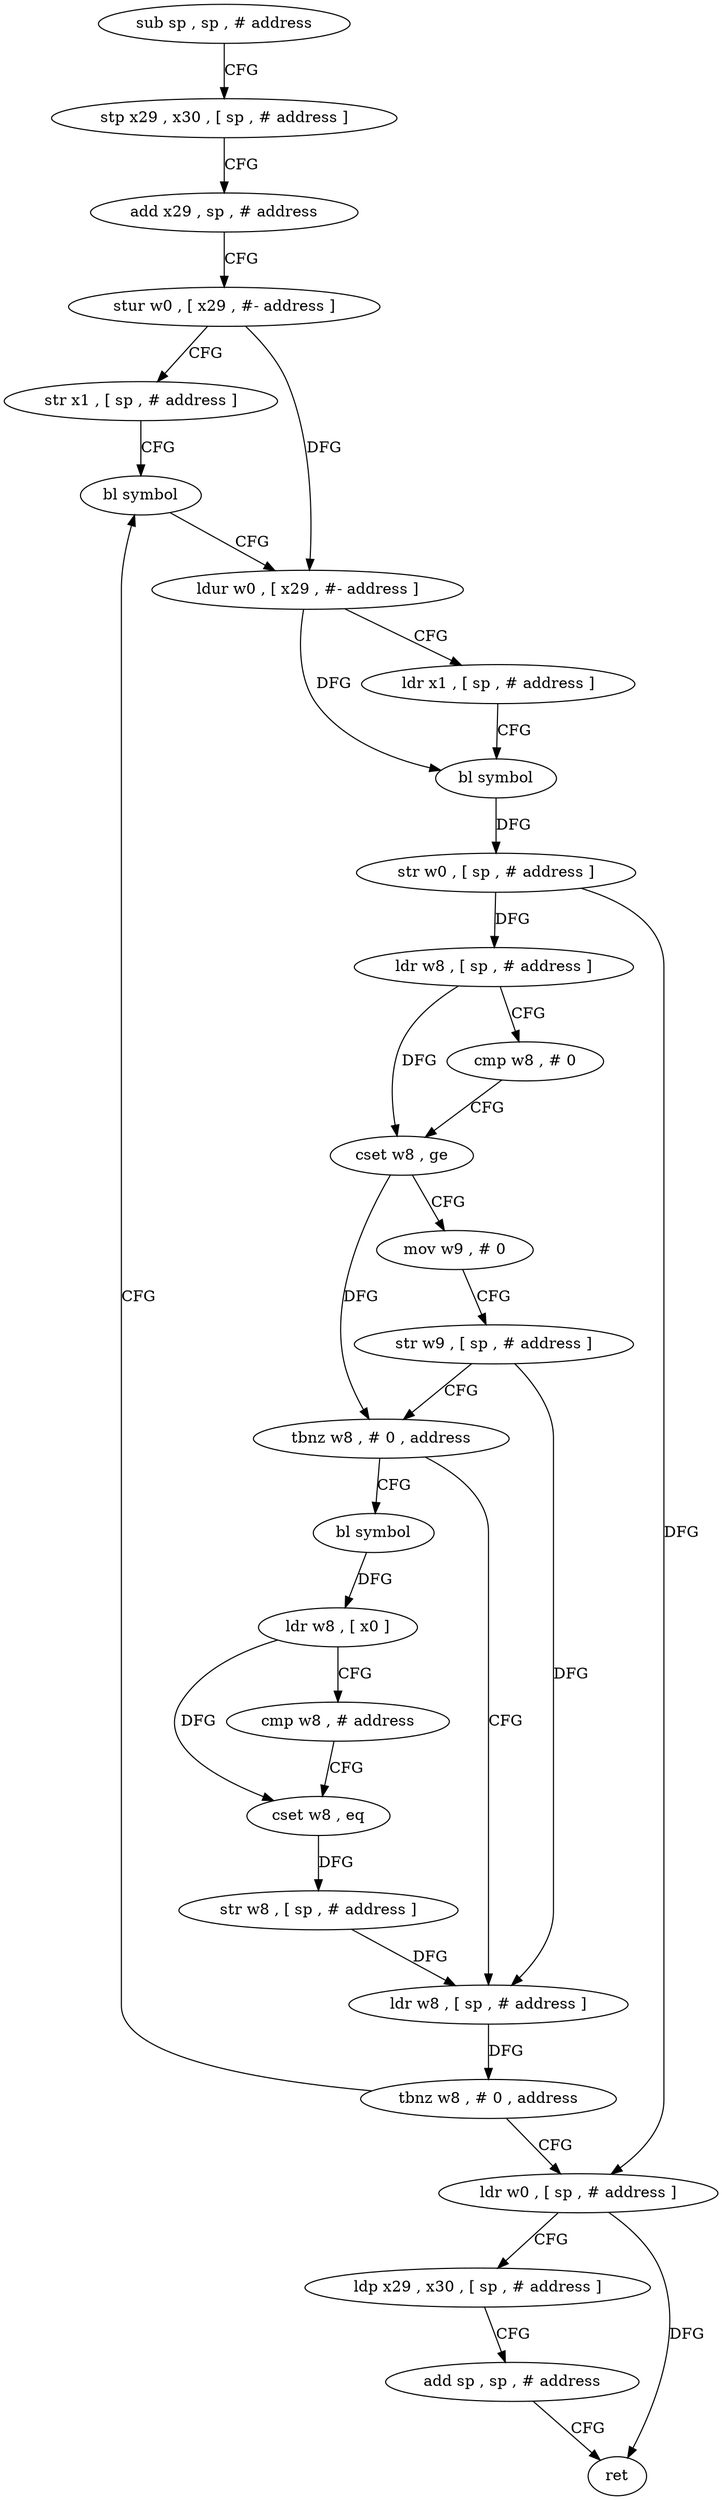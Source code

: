 digraph "func" {
"4216444" [label = "sub sp , sp , # address" ]
"4216448" [label = "stp x29 , x30 , [ sp , # address ]" ]
"4216452" [label = "add x29 , sp , # address" ]
"4216456" [label = "stur w0 , [ x29 , #- address ]" ]
"4216460" [label = "str x1 , [ sp , # address ]" ]
"4216464" [label = "bl symbol" ]
"4216528" [label = "ldr w8 , [ sp , # address ]" ]
"4216532" [label = "tbnz w8 , # 0 , address" ]
"4216536" [label = "ldr w0 , [ sp , # address ]" ]
"4216508" [label = "bl symbol" ]
"4216512" [label = "ldr w8 , [ x0 ]" ]
"4216516" [label = "cmp w8 , # address" ]
"4216520" [label = "cset w8 , eq" ]
"4216524" [label = "str w8 , [ sp , # address ]" ]
"4216468" [label = "ldur w0 , [ x29 , #- address ]" ]
"4216472" [label = "ldr x1 , [ sp , # address ]" ]
"4216476" [label = "bl symbol" ]
"4216480" [label = "str w0 , [ sp , # address ]" ]
"4216484" [label = "ldr w8 , [ sp , # address ]" ]
"4216488" [label = "cmp w8 , # 0" ]
"4216492" [label = "cset w8 , ge" ]
"4216496" [label = "mov w9 , # 0" ]
"4216500" [label = "str w9 , [ sp , # address ]" ]
"4216504" [label = "tbnz w8 , # 0 , address" ]
"4216540" [label = "ldp x29 , x30 , [ sp , # address ]" ]
"4216544" [label = "add sp , sp , # address" ]
"4216548" [label = "ret" ]
"4216444" -> "4216448" [ label = "CFG" ]
"4216448" -> "4216452" [ label = "CFG" ]
"4216452" -> "4216456" [ label = "CFG" ]
"4216456" -> "4216460" [ label = "CFG" ]
"4216456" -> "4216468" [ label = "DFG" ]
"4216460" -> "4216464" [ label = "CFG" ]
"4216464" -> "4216468" [ label = "CFG" ]
"4216528" -> "4216532" [ label = "DFG" ]
"4216532" -> "4216464" [ label = "CFG" ]
"4216532" -> "4216536" [ label = "CFG" ]
"4216536" -> "4216540" [ label = "CFG" ]
"4216536" -> "4216548" [ label = "DFG" ]
"4216508" -> "4216512" [ label = "DFG" ]
"4216512" -> "4216516" [ label = "CFG" ]
"4216512" -> "4216520" [ label = "DFG" ]
"4216516" -> "4216520" [ label = "CFG" ]
"4216520" -> "4216524" [ label = "DFG" ]
"4216524" -> "4216528" [ label = "DFG" ]
"4216468" -> "4216472" [ label = "CFG" ]
"4216468" -> "4216476" [ label = "DFG" ]
"4216472" -> "4216476" [ label = "CFG" ]
"4216476" -> "4216480" [ label = "DFG" ]
"4216480" -> "4216484" [ label = "DFG" ]
"4216480" -> "4216536" [ label = "DFG" ]
"4216484" -> "4216488" [ label = "CFG" ]
"4216484" -> "4216492" [ label = "DFG" ]
"4216488" -> "4216492" [ label = "CFG" ]
"4216492" -> "4216496" [ label = "CFG" ]
"4216492" -> "4216504" [ label = "DFG" ]
"4216496" -> "4216500" [ label = "CFG" ]
"4216500" -> "4216504" [ label = "CFG" ]
"4216500" -> "4216528" [ label = "DFG" ]
"4216504" -> "4216528" [ label = "CFG" ]
"4216504" -> "4216508" [ label = "CFG" ]
"4216540" -> "4216544" [ label = "CFG" ]
"4216544" -> "4216548" [ label = "CFG" ]
}
